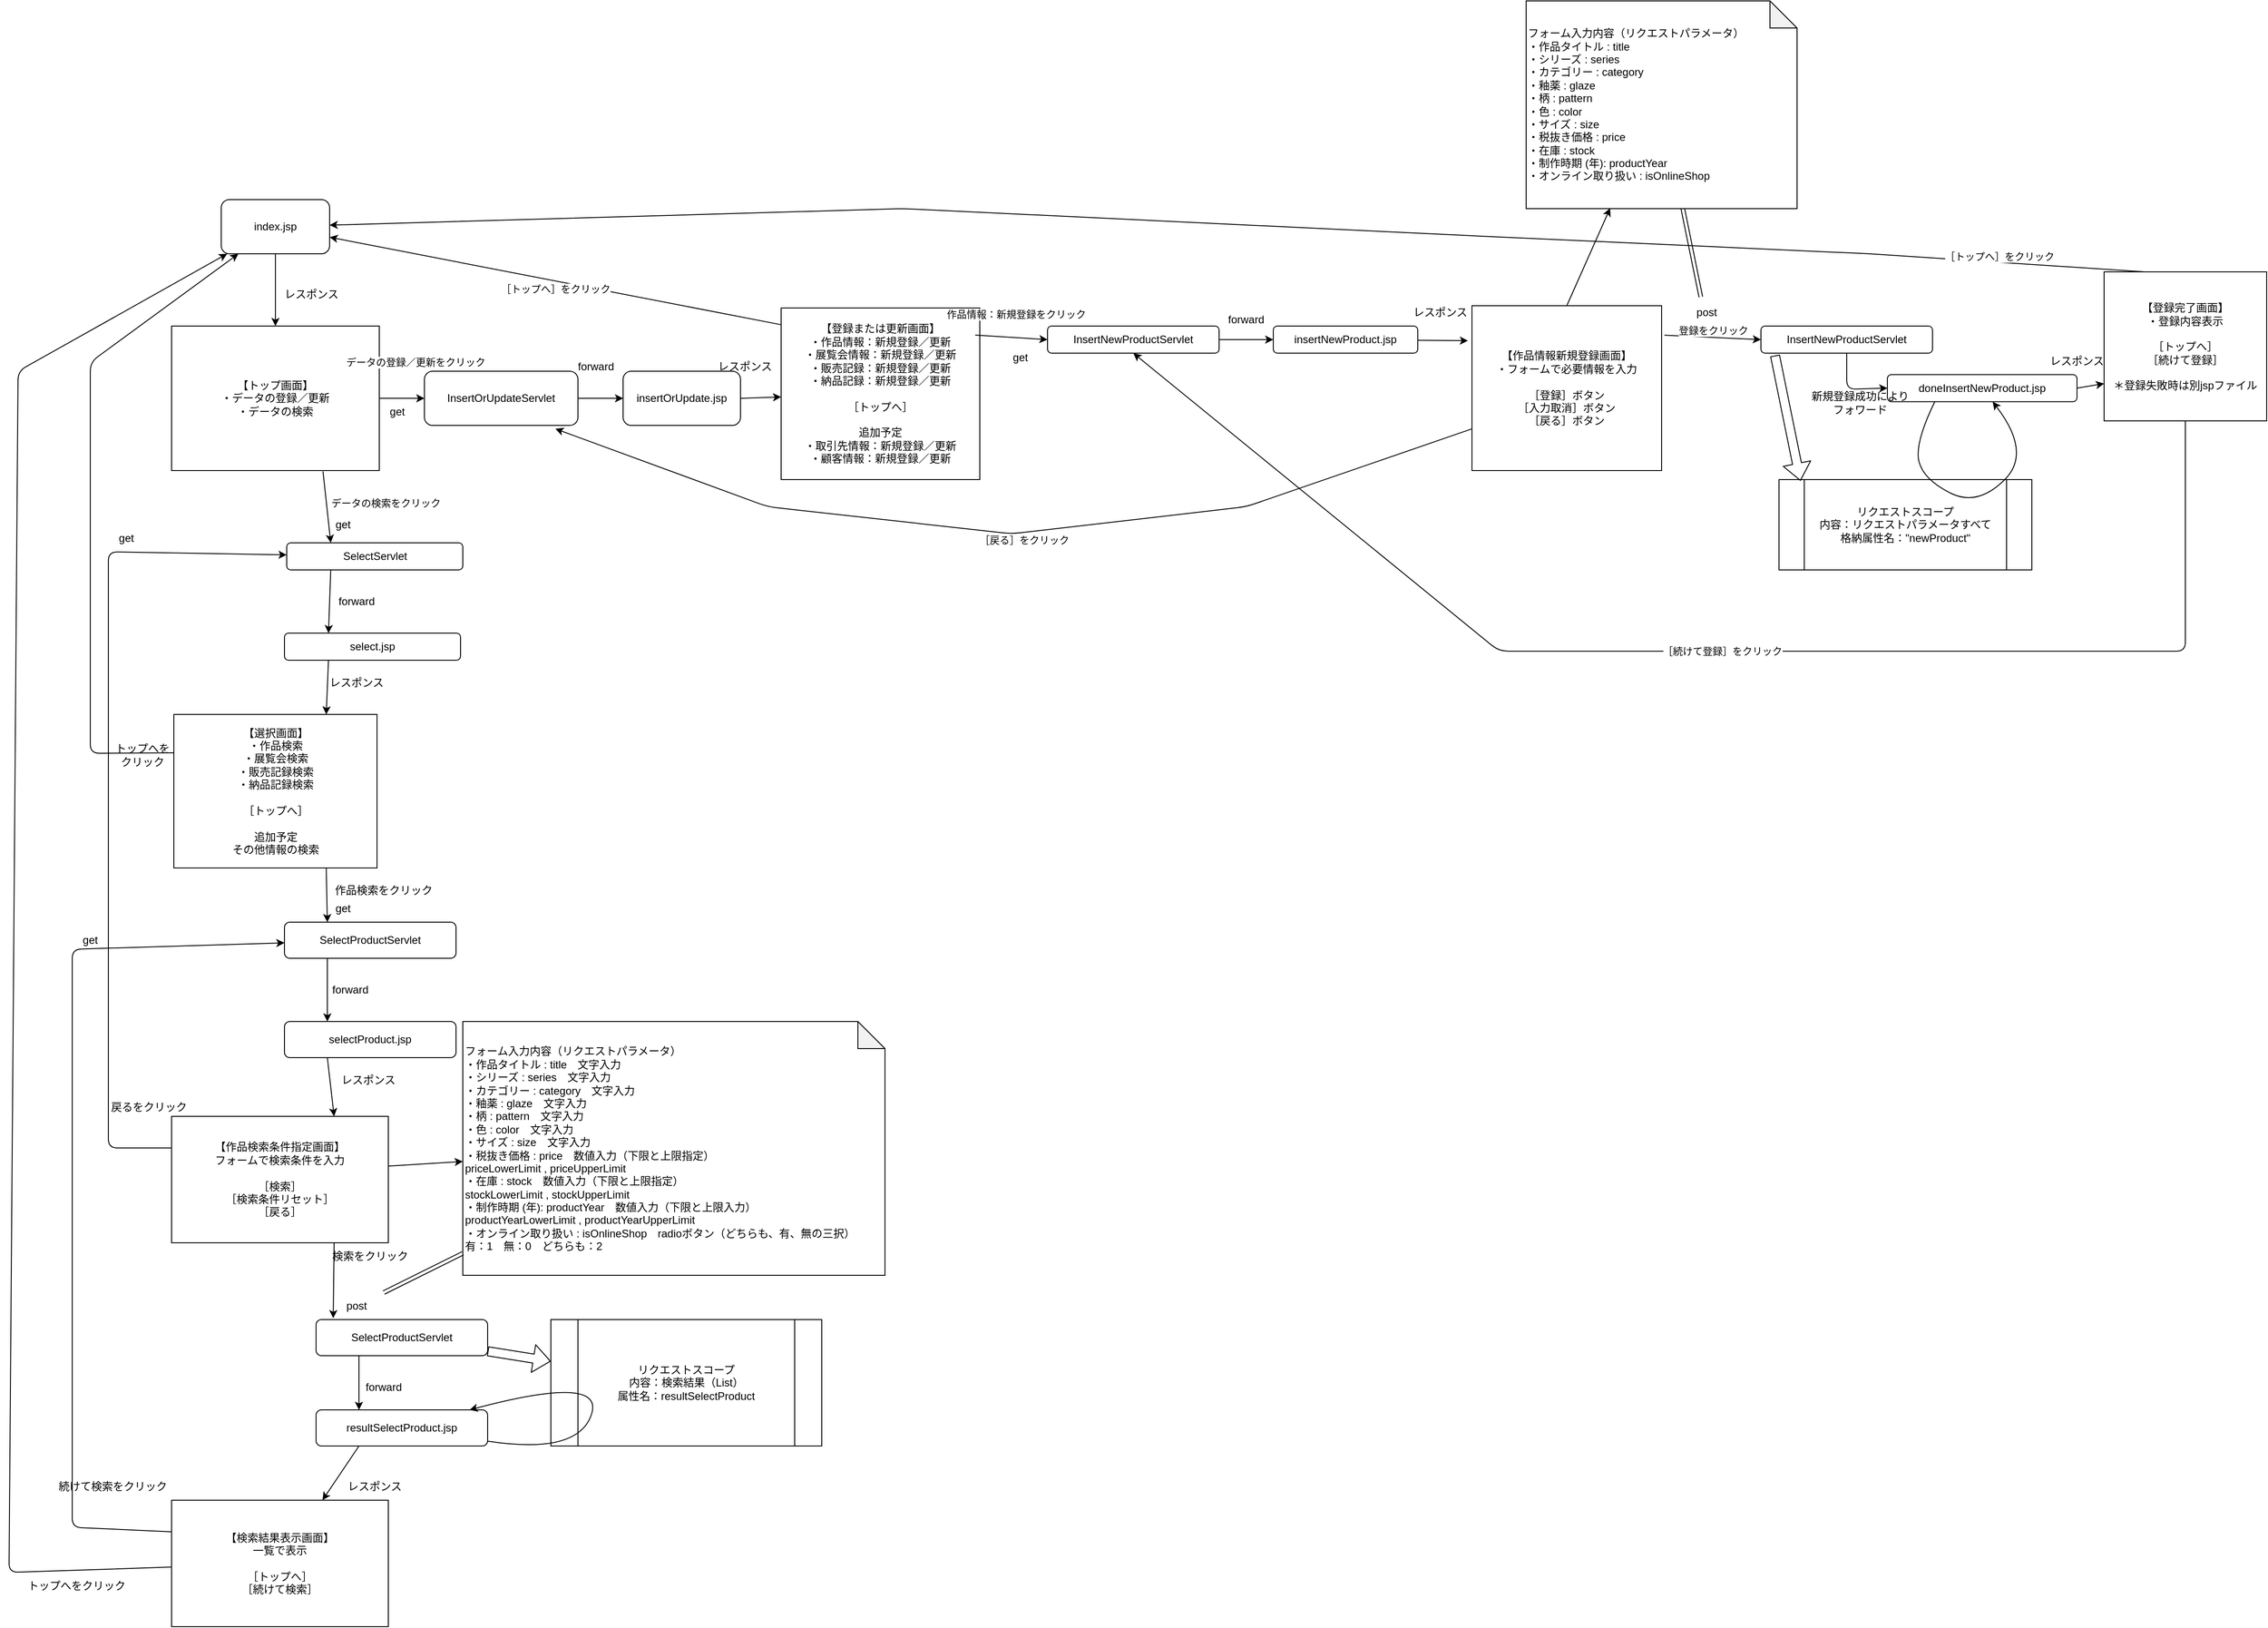 <mxfile>
    <diagram id="y22X9CAbKY4w9P3UAj9e" name="ページ1">
        <mxGraphModel dx="2088" dy="1728" grid="1" gridSize="10" guides="1" tooltips="1" connect="1" arrows="1" fold="1" page="1" pageScale="1" pageWidth="827" pageHeight="1169" math="0" shadow="0">
            <root>
                <mxCell id="0"/>
                <mxCell id="1" parent="0"/>
                <mxCell id="6" value="【登録または更新画面】&lt;br&gt;・作品情報：新規登録／更新&lt;br&gt;・展覧会情報：新規登録／更新&lt;br&gt;・販売記録：新規登録／更新&lt;br&gt;・納品記録：新規登録／更新&lt;br&gt;&lt;br&gt;［トップへ］&lt;br&gt;&lt;br&gt;追加予定&lt;br&gt;・取引先情報：新規登録／更新&lt;br&gt;・顧客情報：新規登録／更新" style="rounded=0;whiteSpace=wrap;html=1;" parent="1" vertex="1">
                    <mxGeometry x="715" y="30" width="220" height="190" as="geometry"/>
                </mxCell>
                <mxCell id="7" value="【トップ画面】&lt;br&gt;・データの登録／更新&lt;br&gt;・データの検索" style="rounded=0;whiteSpace=wrap;html=1;" parent="1" vertex="1">
                    <mxGeometry x="40" y="50" width="230" height="160" as="geometry"/>
                </mxCell>
                <mxCell id="10" value="" style="endArrow=classic;html=1;entryX=0;entryY=0.5;entryDx=0;entryDy=0;" parent="1" source="7" target="37" edge="1">
                    <mxGeometry relative="1" as="geometry">
                        <mxPoint x="440" y="270" as="sourcePoint"/>
                        <mxPoint x="650" y="290" as="targetPoint"/>
                        <Array as="points"/>
                    </mxGeometry>
                </mxCell>
                <mxCell id="11" value="データの登録／更新をクリック" style="edgeLabel;resizable=0;html=1;align=center;verticalAlign=middle;" parent="10" connectable="0" vertex="1">
                    <mxGeometry relative="1" as="geometry">
                        <mxPoint x="15" y="-40" as="offset"/>
                    </mxGeometry>
                </mxCell>
                <mxCell id="80" style="edgeStyle=none;html=1;exitX=0.75;exitY=1;exitDx=0;exitDy=0;entryX=0.25;entryY=0;entryDx=0;entryDy=0;" parent="1" source="12" target="104" edge="1">
                    <mxGeometry relative="1" as="geometry"/>
                </mxCell>
                <mxCell id="95" style="edgeStyle=none;html=1;exitX=0;exitY=0.25;exitDx=0;exitDy=0;" parent="1" source="12" target="30" edge="1">
                    <mxGeometry relative="1" as="geometry">
                        <mxPoint x="-50" y="70" as="targetPoint"/>
                        <Array as="points">
                            <mxPoint x="-50" y="523"/>
                            <mxPoint x="-50" y="290"/>
                            <mxPoint x="-50" y="90"/>
                        </Array>
                    </mxGeometry>
                </mxCell>
                <mxCell id="12" value="【選択画面】&lt;br&gt;・作品検索&lt;br&gt;・展覧会検索&lt;br&gt;・販売記録検索&lt;br&gt;・納品記録検索&lt;br&gt;&lt;br&gt;［トップへ］&lt;br&gt;&lt;br&gt;追加予定&lt;br&gt;その他情報の検索" style="rounded=0;whiteSpace=wrap;html=1;" parent="1" vertex="1">
                    <mxGeometry x="42.5" y="480" width="225" height="170" as="geometry"/>
                </mxCell>
                <mxCell id="13" value="" style="endArrow=classic;html=1;entryX=0.25;entryY=0;entryDx=0;entryDy=0;exitX=0.729;exitY=1.006;exitDx=0;exitDy=0;exitPerimeter=0;" parent="1" source="7" target="98" edge="1">
                    <mxGeometry relative="1" as="geometry">
                        <mxPoint x="190" y="240" as="sourcePoint"/>
                        <mxPoint x="540" y="250" as="targetPoint"/>
                    </mxGeometry>
                </mxCell>
                <mxCell id="14" value="データの検索をクリック" style="edgeLabel;resizable=0;html=1;align=center;verticalAlign=middle;" parent="13" connectable="0" vertex="1">
                    <mxGeometry relative="1" as="geometry">
                        <mxPoint x="65" y="-5" as="offset"/>
                    </mxGeometry>
                </mxCell>
                <mxCell id="15" value="" style="endArrow=classic;html=1;entryX=0;entryY=0.5;entryDx=0;entryDy=0;exitX=0.977;exitY=0.158;exitDx=0;exitDy=0;exitPerimeter=0;" parent="1" source="6" target="36" edge="1">
                    <mxGeometry relative="1" as="geometry">
                        <mxPoint x="700" y="150" as="sourcePoint"/>
                        <mxPoint x="1000" y="130" as="targetPoint"/>
                    </mxGeometry>
                </mxCell>
                <mxCell id="16" value="作品情報：新規登録をクリック" style="edgeLabel;resizable=0;html=1;align=center;verticalAlign=middle;" parent="15" connectable="0" vertex="1">
                    <mxGeometry relative="1" as="geometry">
                        <mxPoint x="5" y="-26" as="offset"/>
                    </mxGeometry>
                </mxCell>
                <mxCell id="29" style="edgeStyle=none;html=1;exitX=0.5;exitY=0;exitDx=0;exitDy=0;entryX=0.31;entryY=0.998;entryDx=0;entryDy=0;entryPerimeter=0;" parent="1" source="17" target="73" edge="1">
                    <mxGeometry relative="1" as="geometry">
                        <mxPoint x="1637.5" y="-90" as="targetPoint"/>
                    </mxGeometry>
                </mxCell>
                <mxCell id="17" value="【作品情報新規登録画面】&lt;br&gt;・フォームで必要情報を入力&lt;br&gt;&lt;br&gt;［登録］ボタン&lt;br&gt;［入力取消］ボタン&lt;br&gt;［戻る］ボタン" style="rounded=0;whiteSpace=wrap;html=1;" parent="1" vertex="1">
                    <mxGeometry x="1480" y="27.5" width="210" height="182.5" as="geometry"/>
                </mxCell>
                <mxCell id="18" value="" style="endArrow=classic;html=1;exitX=-0.002;exitY=0.097;exitDx=0;exitDy=0;exitPerimeter=0;" parent="1" source="6" target="30" edge="1">
                    <mxGeometry relative="1" as="geometry">
                        <mxPoint x="380" y="290" as="sourcePoint"/>
                        <mxPoint x="620" y="290" as="targetPoint"/>
                        <Array as="points"/>
                    </mxGeometry>
                </mxCell>
                <mxCell id="19" value="［トップへ］をクリック" style="edgeLabel;resizable=0;html=1;align=center;verticalAlign=middle;" parent="18" connectable="0" vertex="1">
                    <mxGeometry relative="1" as="geometry">
                        <mxPoint y="9" as="offset"/>
                    </mxGeometry>
                </mxCell>
                <mxCell id="20" value="" style="endArrow=classic;html=1;exitX=0.25;exitY=0;exitDx=0;exitDy=0;" parent="1" source="22" target="30" edge="1">
                    <mxGeometry relative="1" as="geometry">
                        <mxPoint x="990" y="90" as="sourcePoint"/>
                        <mxPoint x="460" y="-70" as="targetPoint"/>
                        <Array as="points">
                            <mxPoint x="1920" y="-30"/>
                            <mxPoint x="1480" y="-50"/>
                            <mxPoint x="850" y="-80"/>
                        </Array>
                    </mxGeometry>
                </mxCell>
                <mxCell id="21" value="［トップへ］をクリック" style="edgeLabel;resizable=0;html=1;align=center;verticalAlign=middle;" parent="20" connectable="0" vertex="1">
                    <mxGeometry relative="1" as="geometry">
                        <mxPoint x="843" y="35" as="offset"/>
                    </mxGeometry>
                </mxCell>
                <mxCell id="22" value="【登録完了画面】&lt;br&gt;・登録内容表示&lt;br&gt;&lt;br&gt;［トップへ］&lt;br&gt;［続けて登録］&lt;br&gt;&lt;br&gt;＊登録失敗時は別jspファイル" style="rounded=0;whiteSpace=wrap;html=1;" parent="1" vertex="1">
                    <mxGeometry x="2180" y="-10" width="180" height="165" as="geometry"/>
                </mxCell>
                <mxCell id="23" value="" style="endArrow=classic;html=1;exitX=0;exitY=0.747;exitDx=0;exitDy=0;entryX=0.853;entryY=1.063;entryDx=0;entryDy=0;exitPerimeter=0;entryPerimeter=0;" parent="1" source="17" target="37" edge="1">
                    <mxGeometry relative="1" as="geometry">
                        <mxPoint x="940" y="182.5" as="sourcePoint"/>
                        <mxPoint x="720" y="180" as="targetPoint"/>
                        <Array as="points">
                            <mxPoint x="1230" y="250"/>
                            <mxPoint x="970" y="280"/>
                            <mxPoint x="700" y="250"/>
                        </Array>
                    </mxGeometry>
                </mxCell>
                <mxCell id="24" value="［戻る］をクリック" style="edgeLabel;resizable=0;html=1;align=center;verticalAlign=middle;" parent="23" connectable="0" vertex="1">
                    <mxGeometry relative="1" as="geometry">
                        <mxPoint x="12" y="7" as="offset"/>
                    </mxGeometry>
                </mxCell>
                <mxCell id="25" value="" style="endArrow=classic;html=1;entryX=0;entryY=0.5;entryDx=0;entryDy=0;exitX=1.015;exitY=0.179;exitDx=0;exitDy=0;exitPerimeter=0;" parent="1" source="17" target="50" edge="1">
                    <mxGeometry relative="1" as="geometry">
                        <mxPoint x="1220" y="170" as="sourcePoint"/>
                        <mxPoint x="1320" y="170" as="targetPoint"/>
                    </mxGeometry>
                </mxCell>
                <mxCell id="26" value="登録をクリック" style="edgeLabel;resizable=0;html=1;align=center;verticalAlign=middle;" parent="25" connectable="0" vertex="1">
                    <mxGeometry relative="1" as="geometry">
                        <mxPoint y="-8" as="offset"/>
                    </mxGeometry>
                </mxCell>
                <mxCell id="31" style="edgeStyle=none;html=1;exitX=0.5;exitY=1;exitDx=0;exitDy=0;" parent="1" source="30" target="7" edge="1">
                    <mxGeometry relative="1" as="geometry"/>
                </mxCell>
                <mxCell id="30" value="index.jsp" style="rounded=1;whiteSpace=wrap;html=1;" parent="1" vertex="1">
                    <mxGeometry x="95" y="-90" width="120" height="60" as="geometry"/>
                </mxCell>
                <mxCell id="34" value="レスポンス" style="text;html=1;strokeColor=none;fillColor=none;align=center;verticalAlign=middle;whiteSpace=wrap;rounded=0;" parent="1" vertex="1">
                    <mxGeometry x="140" width="110" height="30" as="geometry"/>
                </mxCell>
                <mxCell id="44" style="edgeStyle=none;html=1;" parent="1" source="36" target="43" edge="1">
                    <mxGeometry relative="1" as="geometry"/>
                </mxCell>
                <mxCell id="36" value="InsertNewProductServlet" style="rounded=1;whiteSpace=wrap;html=1;" parent="1" vertex="1">
                    <mxGeometry x="1010" y="50" width="190" height="30" as="geometry"/>
                </mxCell>
                <mxCell id="39" style="edgeStyle=none;html=1;exitX=1;exitY=0.5;exitDx=0;exitDy=0;entryX=0;entryY=0.5;entryDx=0;entryDy=0;" parent="1" source="37" target="38" edge="1">
                    <mxGeometry relative="1" as="geometry"/>
                </mxCell>
                <mxCell id="37" value="InsertOrUpdateServlet" style="rounded=1;whiteSpace=wrap;html=1;" parent="1" vertex="1">
                    <mxGeometry x="320" y="100" width="170" height="60" as="geometry"/>
                </mxCell>
                <mxCell id="40" style="edgeStyle=none;html=1;exitX=1;exitY=0.5;exitDx=0;exitDy=0;" parent="1" source="38" target="6" edge="1">
                    <mxGeometry relative="1" as="geometry">
                        <mxPoint x="690" y="180" as="targetPoint"/>
                    </mxGeometry>
                </mxCell>
                <mxCell id="38" value="insertOrUpdate.jsp" style="rounded=1;whiteSpace=wrap;html=1;" parent="1" vertex="1">
                    <mxGeometry x="540" y="100" width="130" height="60" as="geometry"/>
                </mxCell>
                <mxCell id="41" value="forward" style="text;html=1;strokeColor=none;fillColor=none;align=center;verticalAlign=middle;whiteSpace=wrap;rounded=0;" parent="1" vertex="1">
                    <mxGeometry x="480" y="80" width="60" height="30" as="geometry"/>
                </mxCell>
                <mxCell id="42" value="レスポンス" style="text;html=1;strokeColor=none;fillColor=none;align=center;verticalAlign=middle;whiteSpace=wrap;rounded=0;" parent="1" vertex="1">
                    <mxGeometry x="620" y="80" width="110" height="30" as="geometry"/>
                </mxCell>
                <mxCell id="45" style="edgeStyle=none;html=1;entryX=-0.021;entryY=0.212;entryDx=0;entryDy=0;entryPerimeter=0;" parent="1" source="43" target="17" edge="1">
                    <mxGeometry relative="1" as="geometry"/>
                </mxCell>
                <mxCell id="43" value="insertNewProduct.jsp" style="rounded=1;whiteSpace=wrap;html=1;" parent="1" vertex="1">
                    <mxGeometry x="1260" y="50" width="160" height="30" as="geometry"/>
                </mxCell>
                <mxCell id="46" value="forward" style="text;html=1;strokeColor=none;fillColor=none;align=center;verticalAlign=middle;whiteSpace=wrap;rounded=0;" parent="1" vertex="1">
                    <mxGeometry x="1200" y="27.5" width="60" height="30" as="geometry"/>
                </mxCell>
                <mxCell id="47" value="レスポンス" style="text;html=1;strokeColor=none;fillColor=none;align=center;verticalAlign=middle;whiteSpace=wrap;rounded=0;" parent="1" vertex="1">
                    <mxGeometry x="1390" y="20" width="110" height="30" as="geometry"/>
                </mxCell>
                <mxCell id="49" value="get" style="text;html=1;strokeColor=none;fillColor=none;align=center;verticalAlign=middle;whiteSpace=wrap;rounded=0;" parent="1" vertex="1">
                    <mxGeometry x="950" y="70" width="60" height="30" as="geometry"/>
                </mxCell>
                <mxCell id="61" style="edgeStyle=none;html=1;exitX=0.5;exitY=1;exitDx=0;exitDy=0;entryX=0;entryY=0.5;entryDx=0;entryDy=0;" parent="1" source="50" target="60" edge="1">
                    <mxGeometry relative="1" as="geometry">
                        <Array as="points">
                            <mxPoint x="1895" y="120"/>
                        </Array>
                    </mxGeometry>
                </mxCell>
                <mxCell id="50" value="InsertNewProductServlet" style="rounded=1;whiteSpace=wrap;html=1;" parent="1" vertex="1">
                    <mxGeometry x="1800" y="50" width="190" height="30" as="geometry"/>
                </mxCell>
                <mxCell id="51" value="post" style="text;html=1;strokeColor=none;fillColor=none;align=center;verticalAlign=middle;whiteSpace=wrap;rounded=0;" parent="1" vertex="1">
                    <mxGeometry x="1710" y="20" width="60" height="30" as="geometry"/>
                </mxCell>
                <mxCell id="58" value="" style="shape=link;html=1;exitX=0.391;exitY=-0.071;exitDx=0;exitDy=0;exitPerimeter=0;" parent="1" source="51" target="73" edge="1">
                    <mxGeometry width="100" relative="1" as="geometry">
                        <mxPoint x="1740" y="-110" as="sourcePoint"/>
                        <mxPoint x="1716.88" y="-89.78" as="targetPoint"/>
                    </mxGeometry>
                </mxCell>
                <mxCell id="63" style="edgeStyle=none;html=1;exitX=1;exitY=0.5;exitDx=0;exitDy=0;entryX=0;entryY=0.75;entryDx=0;entryDy=0;" parent="1" source="60" target="22" edge="1">
                    <mxGeometry relative="1" as="geometry"/>
                </mxCell>
                <mxCell id="60" value="doneInsertNewProduct.jsp" style="rounded=1;whiteSpace=wrap;html=1;" parent="1" vertex="1">
                    <mxGeometry x="1940" y="103.75" width="210" height="30" as="geometry"/>
                </mxCell>
                <mxCell id="62" value="新規登録成功によりフォワード" style="text;html=1;strokeColor=none;fillColor=none;align=center;verticalAlign=middle;whiteSpace=wrap;rounded=0;" parent="1" vertex="1">
                    <mxGeometry x="1850" y="110" width="120" height="50" as="geometry"/>
                </mxCell>
                <mxCell id="64" value="レスポンス" style="text;html=1;strokeColor=none;fillColor=none;align=center;verticalAlign=middle;whiteSpace=wrap;rounded=0;" parent="1" vertex="1">
                    <mxGeometry x="2110" y="73.75" width="80" height="30" as="geometry"/>
                </mxCell>
                <mxCell id="65" value="リクエストスコープ&lt;br&gt;内容：リクエストパラメータすべて&lt;br&gt;格納属性名：&quot;newProduct&quot;" style="shape=process;whiteSpace=wrap;html=1;backgroundOutline=1;" parent="1" vertex="1">
                    <mxGeometry x="1820" y="220" width="280" height="100" as="geometry"/>
                </mxCell>
                <mxCell id="68" value="" style="curved=1;endArrow=classic;html=1;exitX=0.25;exitY=1;exitDx=0;exitDy=0;" parent="1" source="60" target="60" edge="1">
                    <mxGeometry width="50" height="50" relative="1" as="geometry">
                        <mxPoint x="2020" y="190" as="sourcePoint"/>
                        <mxPoint x="2080" y="140" as="targetPoint"/>
                        <Array as="points">
                            <mxPoint x="1970" y="180"/>
                            <mxPoint x="1980" y="220"/>
                            <mxPoint x="2040" y="250"/>
                            <mxPoint x="2100" y="190"/>
                        </Array>
                    </mxGeometry>
                </mxCell>
                <mxCell id="69" value="" style="shape=flexArrow;endArrow=classic;html=1;entryX=0.085;entryY=0.014;entryDx=0;entryDy=0;exitX=0.082;exitY=1.086;exitDx=0;exitDy=0;entryPerimeter=0;exitPerimeter=0;" parent="1" source="50" target="65" edge="1">
                    <mxGeometry width="50" height="50" relative="1" as="geometry">
                        <mxPoint x="1790" y="100" as="sourcePoint"/>
                        <mxPoint x="1840" y="50" as="targetPoint"/>
                    </mxGeometry>
                </mxCell>
                <mxCell id="70" value="get" style="text;html=1;strokeColor=none;fillColor=none;align=center;verticalAlign=middle;whiteSpace=wrap;rounded=0;" parent="1" vertex="1">
                    <mxGeometry x="260" y="130" width="60" height="30" as="geometry"/>
                </mxCell>
                <mxCell id="73" value="&lt;span style=&quot;&quot;&gt;フォーム入力内容（リクエストパラメータ）&lt;/span&gt;&lt;br style=&quot;&quot;&gt;&lt;span style=&quot;&quot;&gt;・作品タイトル : title&lt;/span&gt;&lt;br style=&quot;&quot;&gt;&lt;span style=&quot;&quot;&gt;・シリーズ : series&lt;/span&gt;&lt;br style=&quot;&quot;&gt;&lt;span style=&quot;&quot;&gt;・カテゴリー : category&lt;/span&gt;&lt;br style=&quot;&quot;&gt;&lt;span style=&quot;&quot;&gt;・釉薬 : glaze&lt;/span&gt;&lt;br style=&quot;&quot;&gt;&lt;span style=&quot;&quot;&gt;・柄 : pattern&lt;/span&gt;&lt;br style=&quot;&quot;&gt;&lt;span style=&quot;&quot;&gt;・色 : color&lt;/span&gt;&lt;br style=&quot;&quot;&gt;&lt;span style=&quot;&quot;&gt;・サイズ : size&lt;/span&gt;&lt;br style=&quot;&quot;&gt;&lt;span style=&quot;&quot;&gt;・税抜き価格 : price&lt;/span&gt;&lt;br style=&quot;&quot;&gt;&lt;span style=&quot;&quot;&gt;・在庫 : stock&lt;/span&gt;&lt;br style=&quot;&quot;&gt;&lt;span style=&quot;&quot;&gt;・制作時期 (年): productYear&lt;/span&gt;&lt;br style=&quot;&quot;&gt;&lt;span style=&quot;&quot;&gt;・オンライン取り扱い : isOnlineShop&lt;/span&gt;" style="shape=note;whiteSpace=wrap;html=1;backgroundOutline=1;darkOpacity=0.05;align=left;" parent="1" vertex="1">
                    <mxGeometry x="1540" y="-310" width="300" height="230" as="geometry"/>
                </mxCell>
                <mxCell id="76" value="" style="endArrow=classic;html=1;entryX=0.5;entryY=1;entryDx=0;entryDy=0;exitX=0.5;exitY=1;exitDx=0;exitDy=0;" parent="1" source="22" target="36" edge="1">
                    <mxGeometry relative="1" as="geometry">
                        <mxPoint x="2260" y="400" as="sourcePoint"/>
                        <mxPoint x="1810" y="390" as="targetPoint"/>
                        <Array as="points">
                            <mxPoint x="2270" y="410"/>
                            <mxPoint x="1510" y="410"/>
                        </Array>
                    </mxGeometry>
                </mxCell>
                <mxCell id="77" value="［続けて登録］をクリック" style="edgeLabel;resizable=0;html=1;align=center;verticalAlign=middle;" parent="76" connectable="0" vertex="1">
                    <mxGeometry relative="1" as="geometry"/>
                </mxCell>
                <mxCell id="85" style="edgeStyle=none;html=1;entryX=0.1;entryY=-0.038;entryDx=0;entryDy=0;exitX=0.75;exitY=1;exitDx=0;exitDy=0;entryPerimeter=0;" parent="1" source="79" target="112" edge="1">
                    <mxGeometry relative="1" as="geometry"/>
                </mxCell>
                <mxCell id="92" style="edgeStyle=none;html=1;exitX=0;exitY=0.25;exitDx=0;exitDy=0;" parent="1" source="79" target="98" edge="1">
                    <mxGeometry relative="1" as="geometry">
                        <mxPoint x="-30" y="270" as="targetPoint"/>
                        <Array as="points">
                            <mxPoint x="-30" y="960"/>
                            <mxPoint x="-30" y="300"/>
                        </Array>
                    </mxGeometry>
                </mxCell>
                <mxCell id="97" style="edgeStyle=none;html=1;exitX=0;exitY=0.5;exitDx=0;exitDy=0;" parent="1" source="79" target="83" edge="1">
                    <mxGeometry relative="1" as="geometry"/>
                </mxCell>
                <mxCell id="79" value="【作品検索条件指定画面】&lt;br&gt;フォームで検索条件を入力&lt;br&gt;&lt;br&gt;［検索］&lt;br&gt;［検索条件リセット］&lt;br&gt;［戻る］" style="rounded=0;whiteSpace=wrap;html=1;" parent="1" vertex="1">
                    <mxGeometry x="40" y="925" width="240" height="140" as="geometry"/>
                </mxCell>
                <mxCell id="81" value="作品検索をクリック" style="text;html=1;strokeColor=none;fillColor=none;align=center;verticalAlign=middle;whiteSpace=wrap;rounded=0;" parent="1" vertex="1">
                    <mxGeometry x="190" y="660" width="170" height="30" as="geometry"/>
                </mxCell>
                <mxCell id="83" value="&lt;span style=&quot;&quot;&gt;フォーム入力内容（リクエストパラメータ）&lt;/span&gt;&lt;br style=&quot;&quot;&gt;&lt;span style=&quot;&quot;&gt;・作品タイトル : title　文字入力&lt;/span&gt;&lt;br style=&quot;&quot;&gt;&lt;span style=&quot;&quot;&gt;・シリーズ : series　文字入力&lt;/span&gt;&lt;br style=&quot;&quot;&gt;&lt;span style=&quot;&quot;&gt;・カテゴリー : category　文字入力&lt;/span&gt;&lt;br style=&quot;&quot;&gt;&lt;span style=&quot;&quot;&gt;・釉薬 : glaze　文字入力&lt;/span&gt;&lt;br style=&quot;&quot;&gt;&lt;span style=&quot;&quot;&gt;・柄 : pattern　文字入力&lt;/span&gt;&lt;br style=&quot;&quot;&gt;&lt;span style=&quot;&quot;&gt;・色 : color　文字入力&lt;/span&gt;&lt;br style=&quot;&quot;&gt;&lt;span style=&quot;&quot;&gt;・サイズ : size　文字入力&lt;/span&gt;&lt;br style=&quot;&quot;&gt;&lt;span style=&quot;&quot;&gt;・税抜き価格 : price　数値入力（下限と上限指定）&lt;br&gt;&lt;/span&gt;priceLowerLimit , priceUpperLimit&lt;br style=&quot;&quot;&gt;&lt;span style=&quot;&quot;&gt;・在庫 : stock　数値入力（下限と上限指定）&lt;br&gt;&lt;/span&gt;stockLowerLimit , stockUpperLimit&lt;br style=&quot;&quot;&gt;&lt;span style=&quot;&quot;&gt;・制作時期 (年): productYear　数値入力（下限と上限入力）&lt;br&gt;&lt;/span&gt;productYearLowerLimit , productYearUpperLimit&lt;br style=&quot;&quot;&gt;&lt;span style=&quot;&quot;&gt;・オンライン取り扱い : isOnlineShop　radioボタン（どちらも、有、無の三択）&lt;br&gt;有：1　無：0　どちらも：2&lt;br&gt;&lt;/span&gt;" style="shape=note;whiteSpace=wrap;html=1;backgroundOutline=1;darkOpacity=0.05;align=left;" parent="1" vertex="1">
                    <mxGeometry x="362.5" y="820" width="467.5" height="281" as="geometry"/>
                </mxCell>
                <mxCell id="89" style="edgeStyle=none;html=1;exitX=0;exitY=0.25;exitDx=0;exitDy=0;" parent="1" source="84" target="104" edge="1">
                    <mxGeometry relative="1" as="geometry">
                        <mxPoint x="-60" y="720" as="targetPoint"/>
                        <Array as="points">
                            <mxPoint x="-70" y="1380"/>
                            <mxPoint x="-70" y="740"/>
                        </Array>
                    </mxGeometry>
                </mxCell>
                <mxCell id="91" style="edgeStyle=none;html=1;" parent="1" source="84" target="30" edge="1">
                    <mxGeometry relative="1" as="geometry">
                        <mxPoint x="-130" y="130" as="targetPoint"/>
                        <Array as="points">
                            <mxPoint x="-140" y="1430"/>
                            <mxPoint x="-130" y="100"/>
                        </Array>
                    </mxGeometry>
                </mxCell>
                <mxCell id="84" value="【検索結果表示画面】&lt;br&gt;一覧で表示&lt;br&gt;&lt;br&gt;［トップへ］&lt;br&gt;［続けて検索］" style="rounded=0;whiteSpace=wrap;html=1;" parent="1" vertex="1">
                    <mxGeometry x="40" y="1350" width="240" height="140" as="geometry"/>
                </mxCell>
                <mxCell id="86" value="検索をクリック" style="text;html=1;strokeColor=none;fillColor=none;align=center;verticalAlign=middle;whiteSpace=wrap;rounded=0;" parent="1" vertex="1">
                    <mxGeometry x="175" y="1065" width="170" height="30" as="geometry"/>
                </mxCell>
                <mxCell id="90" value="続けて検索をクリック" style="text;html=1;strokeColor=none;fillColor=none;align=center;verticalAlign=middle;whiteSpace=wrap;rounded=0;" parent="1" vertex="1">
                    <mxGeometry x="-110" y="1320" width="170" height="30" as="geometry"/>
                </mxCell>
                <mxCell id="93" value="戻るをクリック" style="text;html=1;strokeColor=none;fillColor=none;align=center;verticalAlign=middle;whiteSpace=wrap;rounded=0;" parent="1" vertex="1">
                    <mxGeometry x="-70" y="900" width="170" height="30" as="geometry"/>
                </mxCell>
                <mxCell id="94" value="トップへをクリック" style="text;html=1;strokeColor=none;fillColor=none;align=center;verticalAlign=middle;whiteSpace=wrap;rounded=0;" parent="1" vertex="1">
                    <mxGeometry x="-150" y="1430" width="170" height="30" as="geometry"/>
                </mxCell>
                <mxCell id="96" value="トップへをクリック" style="text;html=1;strokeColor=none;fillColor=none;align=center;verticalAlign=middle;whiteSpace=wrap;rounded=0;" parent="1" vertex="1">
                    <mxGeometry x="-27.5" y="490" width="70" height="70" as="geometry"/>
                </mxCell>
                <mxCell id="100" style="edgeStyle=none;html=1;exitX=0.25;exitY=1;exitDx=0;exitDy=0;entryX=0.25;entryY=0;entryDx=0;entryDy=0;" parent="1" source="98" target="99" edge="1">
                    <mxGeometry relative="1" as="geometry"/>
                </mxCell>
                <mxCell id="98" value="SelectServlet" style="rounded=1;whiteSpace=wrap;html=1;" parent="1" vertex="1">
                    <mxGeometry x="167.5" y="290" width="195" height="30" as="geometry"/>
                </mxCell>
                <mxCell id="101" style="edgeStyle=none;html=1;exitX=0.25;exitY=1;exitDx=0;exitDy=0;entryX=0.75;entryY=0;entryDx=0;entryDy=0;" parent="1" source="99" target="12" edge="1">
                    <mxGeometry relative="1" as="geometry"/>
                </mxCell>
                <mxCell id="99" value="select.jsp" style="rounded=1;whiteSpace=wrap;html=1;" parent="1" vertex="1">
                    <mxGeometry x="165" y="390" width="195" height="30" as="geometry"/>
                </mxCell>
                <mxCell id="102" value="forward" style="text;html=1;strokeColor=none;fillColor=none;align=center;verticalAlign=middle;whiteSpace=wrap;rounded=0;" parent="1" vertex="1">
                    <mxGeometry x="215" y="340" width="60" height="30" as="geometry"/>
                </mxCell>
                <mxCell id="103" value="レスポンス" style="text;html=1;strokeColor=none;fillColor=none;align=center;verticalAlign=middle;whiteSpace=wrap;rounded=0;" parent="1" vertex="1">
                    <mxGeometry x="195" y="430" width="100" height="30" as="geometry"/>
                </mxCell>
                <mxCell id="108" style="edgeStyle=none;html=1;exitX=0.25;exitY=1;exitDx=0;exitDy=0;entryX=0.25;entryY=0;entryDx=0;entryDy=0;" parent="1" source="104" target="107" edge="1">
                    <mxGeometry relative="1" as="geometry"/>
                </mxCell>
                <mxCell id="104" value="SelectProductServlet" style="rounded=1;whiteSpace=wrap;html=1;" parent="1" vertex="1">
                    <mxGeometry x="165" y="710" width="190" height="40" as="geometry"/>
                </mxCell>
                <mxCell id="105" value="get" style="text;html=1;strokeColor=none;fillColor=none;align=center;verticalAlign=middle;whiteSpace=wrap;rounded=0;" parent="1" vertex="1">
                    <mxGeometry x="200" y="255" width="60" height="30" as="geometry"/>
                </mxCell>
                <mxCell id="106" value="get" style="text;html=1;strokeColor=none;fillColor=none;align=center;verticalAlign=middle;whiteSpace=wrap;rounded=0;" parent="1" vertex="1">
                    <mxGeometry x="200" y="680" width="60" height="30" as="geometry"/>
                </mxCell>
                <mxCell id="109" style="edgeStyle=none;html=1;exitX=0.25;exitY=1;exitDx=0;exitDy=0;entryX=0.75;entryY=0;entryDx=0;entryDy=0;" parent="1" source="107" target="79" edge="1">
                    <mxGeometry relative="1" as="geometry"/>
                </mxCell>
                <mxCell id="107" value="selectProduct.jsp" style="rounded=1;whiteSpace=wrap;html=1;" parent="1" vertex="1">
                    <mxGeometry x="165" y="820" width="190" height="40" as="geometry"/>
                </mxCell>
                <mxCell id="110" value="forward" style="text;html=1;strokeColor=none;fillColor=none;align=center;verticalAlign=middle;whiteSpace=wrap;rounded=0;" parent="1" vertex="1">
                    <mxGeometry x="207.5" y="770" width="60" height="30" as="geometry"/>
                </mxCell>
                <mxCell id="111" value="レスポンス" style="text;html=1;strokeColor=none;fillColor=none;align=center;verticalAlign=middle;whiteSpace=wrap;rounded=0;" parent="1" vertex="1">
                    <mxGeometry x="207.5" y="870" width="100" height="30" as="geometry"/>
                </mxCell>
                <mxCell id="116" style="edgeStyle=none;html=1;exitX=0.25;exitY=1;exitDx=0;exitDy=0;entryX=0.25;entryY=0;entryDx=0;entryDy=0;" parent="1" source="112" target="115" edge="1">
                    <mxGeometry relative="1" as="geometry"/>
                </mxCell>
                <mxCell id="112" value="SelectProductServlet" style="rounded=1;whiteSpace=wrap;html=1;" parent="1" vertex="1">
                    <mxGeometry x="200" y="1150" width="190" height="40" as="geometry"/>
                </mxCell>
                <mxCell id="113" value="post" style="text;html=1;strokeColor=none;fillColor=none;align=center;verticalAlign=middle;whiteSpace=wrap;rounded=0;" parent="1" vertex="1">
                    <mxGeometry x="215" y="1120" width="60" height="30" as="geometry"/>
                </mxCell>
                <mxCell id="118" style="edgeStyle=none;html=1;exitX=0.25;exitY=1;exitDx=0;exitDy=0;" parent="1" source="115" target="84" edge="1">
                    <mxGeometry relative="1" as="geometry"/>
                </mxCell>
                <mxCell id="115" value="resultSelectProduct.jsp" style="rounded=1;whiteSpace=wrap;html=1;" parent="1" vertex="1">
                    <mxGeometry x="200" y="1250" width="190" height="40" as="geometry"/>
                </mxCell>
                <mxCell id="117" value="forward" style="text;html=1;strokeColor=none;fillColor=none;align=center;verticalAlign=middle;whiteSpace=wrap;rounded=0;" parent="1" vertex="1">
                    <mxGeometry x="245" y="1210" width="60" height="30" as="geometry"/>
                </mxCell>
                <mxCell id="119" value="レスポンス" style="text;html=1;strokeColor=none;fillColor=none;align=center;verticalAlign=middle;whiteSpace=wrap;rounded=0;" parent="1" vertex="1">
                    <mxGeometry x="220" y="1320" width="90" height="30" as="geometry"/>
                </mxCell>
                <mxCell id="121" value="get" style="text;html=1;strokeColor=none;fillColor=none;align=center;verticalAlign=middle;whiteSpace=wrap;rounded=0;" parent="1" vertex="1">
                    <mxGeometry x="-80" y="715" width="60" height="30" as="geometry"/>
                </mxCell>
                <mxCell id="125" value="get" style="text;html=1;strokeColor=none;fillColor=none;align=center;verticalAlign=middle;whiteSpace=wrap;rounded=0;" parent="1" vertex="1">
                    <mxGeometry x="-40" y="270" width="60" height="30" as="geometry"/>
                </mxCell>
                <mxCell id="126" value="" style="shape=link;html=1;" parent="1" source="113" target="83" edge="1">
                    <mxGeometry width="100" relative="1" as="geometry">
                        <mxPoint x="230" y="1120" as="sourcePoint"/>
                        <mxPoint x="330" y="1120" as="targetPoint"/>
                    </mxGeometry>
                </mxCell>
                <mxCell id="127" value="リクエストスコープ&lt;br&gt;内容：検索結果（List）&lt;br&gt;属性名：resultSelectProduct" style="shape=process;whiteSpace=wrap;html=1;backgroundOutline=1;" parent="1" vertex="1">
                    <mxGeometry x="460" y="1150" width="300" height="140" as="geometry"/>
                </mxCell>
                <mxCell id="128" value="" style="shape=flexArrow;endArrow=classic;html=1;" parent="1" source="112" target="127" edge="1">
                    <mxGeometry width="50" height="50" relative="1" as="geometry">
                        <mxPoint x="250" y="1250" as="sourcePoint"/>
                        <mxPoint x="300" y="1200" as="targetPoint"/>
                    </mxGeometry>
                </mxCell>
                <mxCell id="129" value="" style="curved=1;endArrow=classic;html=1;" parent="1" source="115" target="115" edge="1">
                    <mxGeometry width="50" height="50" relative="1" as="geometry">
                        <mxPoint x="250" y="1370" as="sourcePoint"/>
                        <mxPoint x="300" y="1320" as="targetPoint"/>
                        <Array as="points">
                            <mxPoint x="490" y="1300"/>
                            <mxPoint x="520" y="1210"/>
                        </Array>
                    </mxGeometry>
                </mxCell>
            </root>
        </mxGraphModel>
    </diagram>
</mxfile>